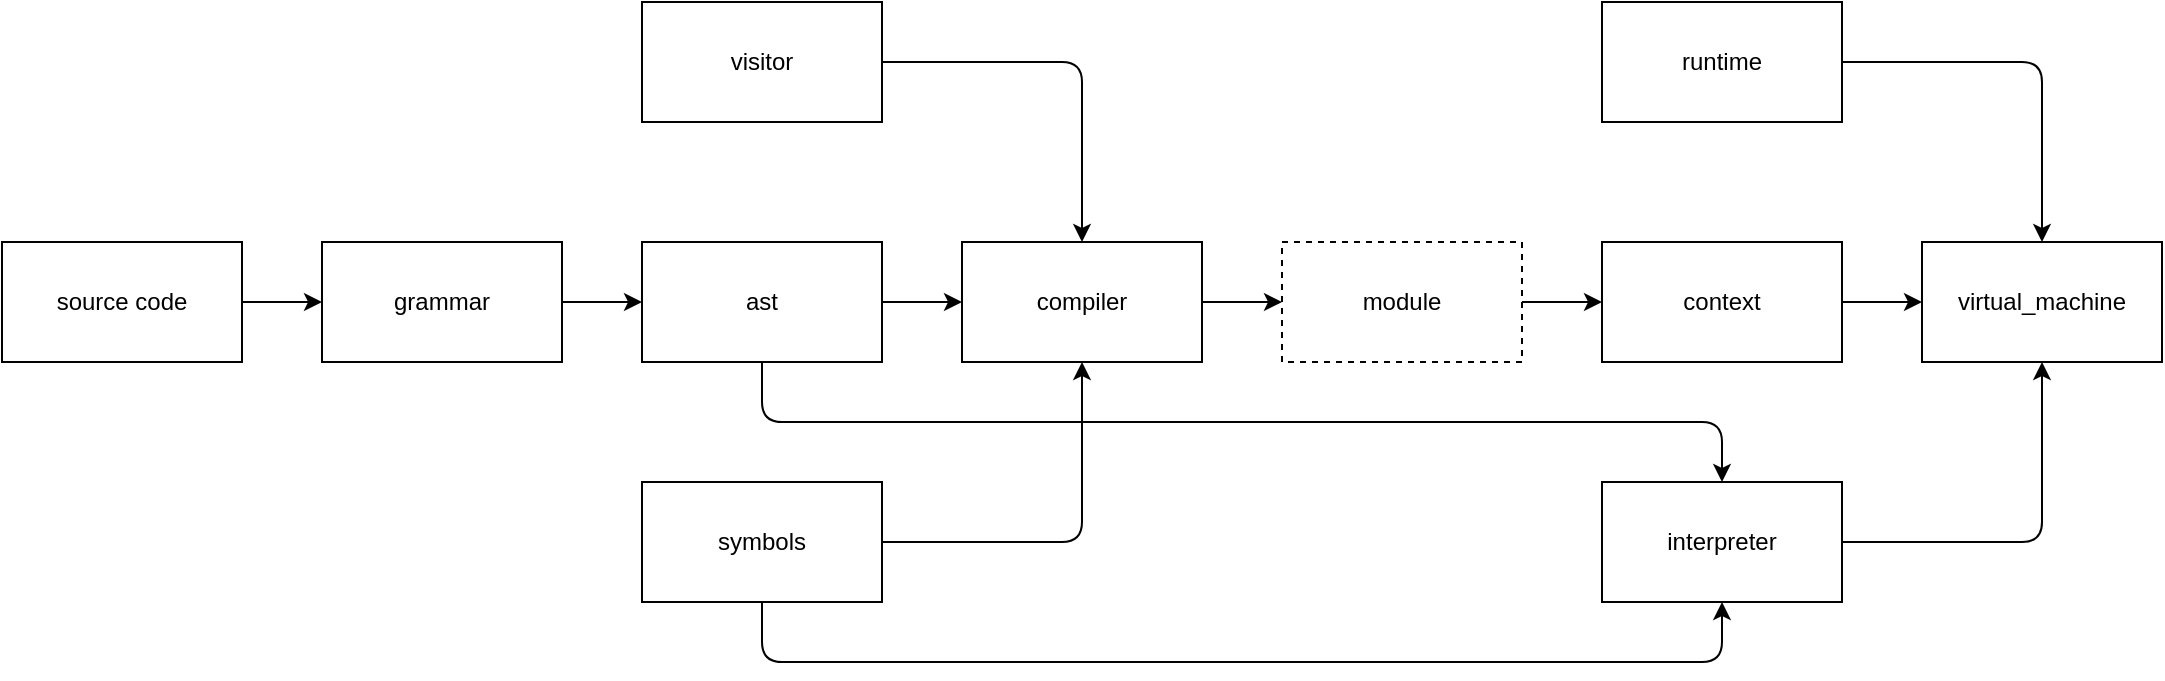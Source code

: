<mxfile>
    <diagram id="6OBytVZDc64LVnixIxDa" name="第 1 页">
        <mxGraphModel dx="1397" dy="791" grid="1" gridSize="10" guides="1" tooltips="1" connect="1" arrows="1" fold="1" page="1" pageScale="1" pageWidth="1169" pageHeight="827" math="0" shadow="0">
            <root>
                <mxCell id="0"/>
                <mxCell id="1" parent="0"/>
                <mxCell id="19" style="edgeStyle=orthogonalEdgeStyle;html=1;exitX=1;exitY=0.5;exitDx=0;exitDy=0;entryX=0;entryY=0.5;entryDx=0;entryDy=0;" edge="1" parent="1" source="7" target="8">
                    <mxGeometry relative="1" as="geometry"/>
                </mxCell>
                <mxCell id="2" value="source code" style="rounded=0;whiteSpace=wrap;html=1;" vertex="1" parent="1">
                    <mxGeometry x="40" y="400" width="120" height="60" as="geometry"/>
                </mxCell>
                <mxCell id="3" value="grammar" style="rounded=0;whiteSpace=wrap;html=1;" vertex="1" parent="1">
                    <mxGeometry x="200" y="400" width="120" height="60" as="geometry"/>
                </mxCell>
                <mxCell id="12" style="edgeStyle=orthogonalEdgeStyle;html=1;exitX=1;exitY=0.5;exitDx=0;exitDy=0;entryX=0;entryY=0.5;entryDx=0;entryDy=0;" edge="1" parent="1" source="2" target="3">
                    <mxGeometry relative="1" as="geometry"/>
                </mxCell>
                <mxCell id="56" style="edgeStyle=orthogonalEdgeStyle;html=1;exitX=0.5;exitY=1;exitDx=0;exitDy=0;entryX=0.5;entryY=0;entryDx=0;entryDy=0;" edge="1" parent="1" source="4" target="54">
                    <mxGeometry relative="1" as="geometry"/>
                </mxCell>
                <mxCell id="4" value="ast" style="rounded=0;whiteSpace=wrap;html=1;" vertex="1" parent="1">
                    <mxGeometry x="360" y="400" width="120" height="60" as="geometry"/>
                </mxCell>
                <mxCell id="13" style="edgeStyle=orthogonalEdgeStyle;html=1;exitX=1;exitY=0.5;exitDx=0;exitDy=0;entryX=0;entryY=0.5;entryDx=0;entryDy=0;" edge="1" parent="1" source="3" target="4">
                    <mxGeometry relative="1" as="geometry"/>
                </mxCell>
                <mxCell id="6" value="compiler" style="rounded=0;whiteSpace=wrap;html=1;" vertex="1" parent="1">
                    <mxGeometry x="520" y="400" width="120" height="60" as="geometry"/>
                </mxCell>
                <mxCell id="14" style="edgeStyle=orthogonalEdgeStyle;html=1;exitX=1;exitY=0.5;exitDx=0;exitDy=0;entryX=0;entryY=0.5;entryDx=0;entryDy=0;" edge="1" parent="1" source="4" target="6">
                    <mxGeometry relative="1" as="geometry"/>
                </mxCell>
                <mxCell id="7" value="module" style="rounded=0;whiteSpace=wrap;html=1;dashed=1;" vertex="1" parent="1">
                    <mxGeometry x="680" y="400" width="120" height="60" as="geometry"/>
                </mxCell>
                <mxCell id="18" style="edgeStyle=orthogonalEdgeStyle;html=1;exitX=1;exitY=0.5;exitDx=0;exitDy=0;entryX=0;entryY=0.5;entryDx=0;entryDy=0;" edge="1" parent="1" source="6" target="7">
                    <mxGeometry relative="1" as="geometry"/>
                </mxCell>
                <mxCell id="52" style="edgeStyle=orthogonalEdgeStyle;html=1;exitX=1;exitY=0.5;exitDx=0;exitDy=0;entryX=0.5;entryY=1;entryDx=0;entryDy=0;" edge="1" parent="1" source="11" target="6">
                    <mxGeometry relative="1" as="geometry"/>
                </mxCell>
                <mxCell id="57" style="edgeStyle=orthogonalEdgeStyle;html=1;exitX=0.5;exitY=1;exitDx=0;exitDy=0;entryX=0.5;entryY=1;entryDx=0;entryDy=0;" edge="1" parent="1" source="11" target="54">
                    <mxGeometry relative="1" as="geometry">
                        <Array as="points">
                            <mxPoint x="420" y="610"/>
                            <mxPoint x="900" y="610"/>
                        </Array>
                    </mxGeometry>
                </mxCell>
                <mxCell id="11" value="symbols" style="rounded=0;whiteSpace=wrap;html=1;" vertex="1" parent="1">
                    <mxGeometry x="360" y="520" width="120" height="60" as="geometry"/>
                </mxCell>
                <mxCell id="8" value="context" style="rounded=0;whiteSpace=wrap;html=1;" vertex="1" parent="1">
                    <mxGeometry x="840" y="400" width="120" height="60" as="geometry"/>
                </mxCell>
                <mxCell id="9" value="virtual_machine" style="rounded=0;whiteSpace=wrap;html=1;" vertex="1" parent="1">
                    <mxGeometry x="1000" y="400" width="120" height="60" as="geometry"/>
                </mxCell>
                <mxCell id="20" style="edgeStyle=orthogonalEdgeStyle;html=1;exitX=1;exitY=0.5;exitDx=0;exitDy=0;entryX=0;entryY=0.5;entryDx=0;entryDy=0;" edge="1" parent="1" source="8" target="9">
                    <mxGeometry relative="1" as="geometry"/>
                </mxCell>
                <mxCell id="53" style="edgeStyle=orthogonalEdgeStyle;html=1;exitX=1;exitY=0.5;exitDx=0;exitDy=0;" edge="1" parent="1" source="10" target="9">
                    <mxGeometry relative="1" as="geometry"/>
                </mxCell>
                <mxCell id="10" value="runtime" style="rounded=0;whiteSpace=wrap;html=1;" vertex="1" parent="1">
                    <mxGeometry x="840" y="280" width="120" height="60" as="geometry"/>
                </mxCell>
                <mxCell id="51" style="edgeStyle=orthogonalEdgeStyle;html=1;exitX=1;exitY=0.5;exitDx=0;exitDy=0;entryX=0.5;entryY=0;entryDx=0;entryDy=0;" edge="1" parent="1" source="36" target="6">
                    <mxGeometry relative="1" as="geometry"/>
                </mxCell>
                <mxCell id="36" value="visitor" style="rounded=0;whiteSpace=wrap;html=1;shadow=0;glass=0;sketch=0;fillStyle=solid;strokeColor=default;fillColor=none;gradientColor=none;" vertex="1" parent="1">
                    <mxGeometry x="360" y="280" width="120" height="60" as="geometry"/>
                </mxCell>
                <mxCell id="55" style="edgeStyle=orthogonalEdgeStyle;html=1;exitX=1;exitY=0.5;exitDx=0;exitDy=0;entryX=0.5;entryY=1;entryDx=0;entryDy=0;" edge="1" parent="1" source="54" target="9">
                    <mxGeometry relative="1" as="geometry"/>
                </mxCell>
                <mxCell id="54" value="interpreter" style="rounded=0;whiteSpace=wrap;html=1;shadow=0;glass=0;sketch=0;fillStyle=solid;strokeColor=default;fillColor=none;gradientColor=none;" vertex="1" parent="1">
                    <mxGeometry x="840" y="520" width="120" height="60" as="geometry"/>
                </mxCell>
            </root>
        </mxGraphModel>
    </diagram>
</mxfile>
